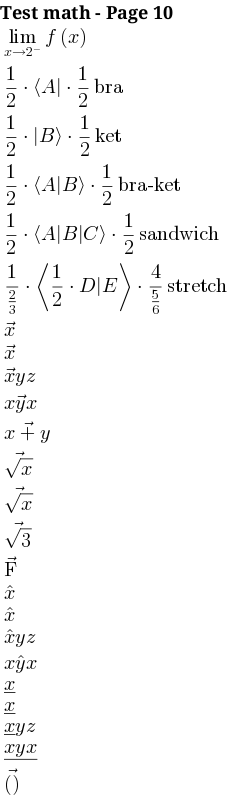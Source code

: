 {
  "sha1": "pgxfir37d3wfngmscp31tkadk9h5udb",
  "insertion": {
    "when": "2024-06-20T20:29:41.062Z",
    "url": "https://github.com/plantuml/plantuml/pull/1767",
    "user": "The-Lum"
  }
}
@startcreole math-Page-10
= Test math - Page 10
<math>lim_(x rarr 2^-) f(x)</math>
<math>1/2*(:A:|*1/2 text(bra)</math>
<math>1/2*|:B:)*1/2 text(ket)</math>
<math>1/2*(:A:|:B:)*1/2 text(bra-ket)</math>
<math>1/2*(:A:|:B:|:C:)*1/2 text(sandwich)</math>
<math>1/(2/3)*(:1/2*D:|:E:)*4/(5/6) text(stretch)</math>
<math>vec(x)</math>
<math>vecx</math>
<math>vecxyz</math>
<math>vec(xyx)</math>
<math>vec(x+y)</math>
<math>vec(sqrt(x))</math>
<math>vecsqrtx</math>
<math>vecsqrt3</math>
<math>vec"F"</math>
<math>hat(x)</math>
<math>hatx</math>
<math>hatxyz</math>
<math>hat(xyx)</math>
<math>ul(x)</math>
<math>ulx</math>
<math>ulxyz</math>
<math>ul(xyx)</math>
<math>vec()</math>
@endcreole
